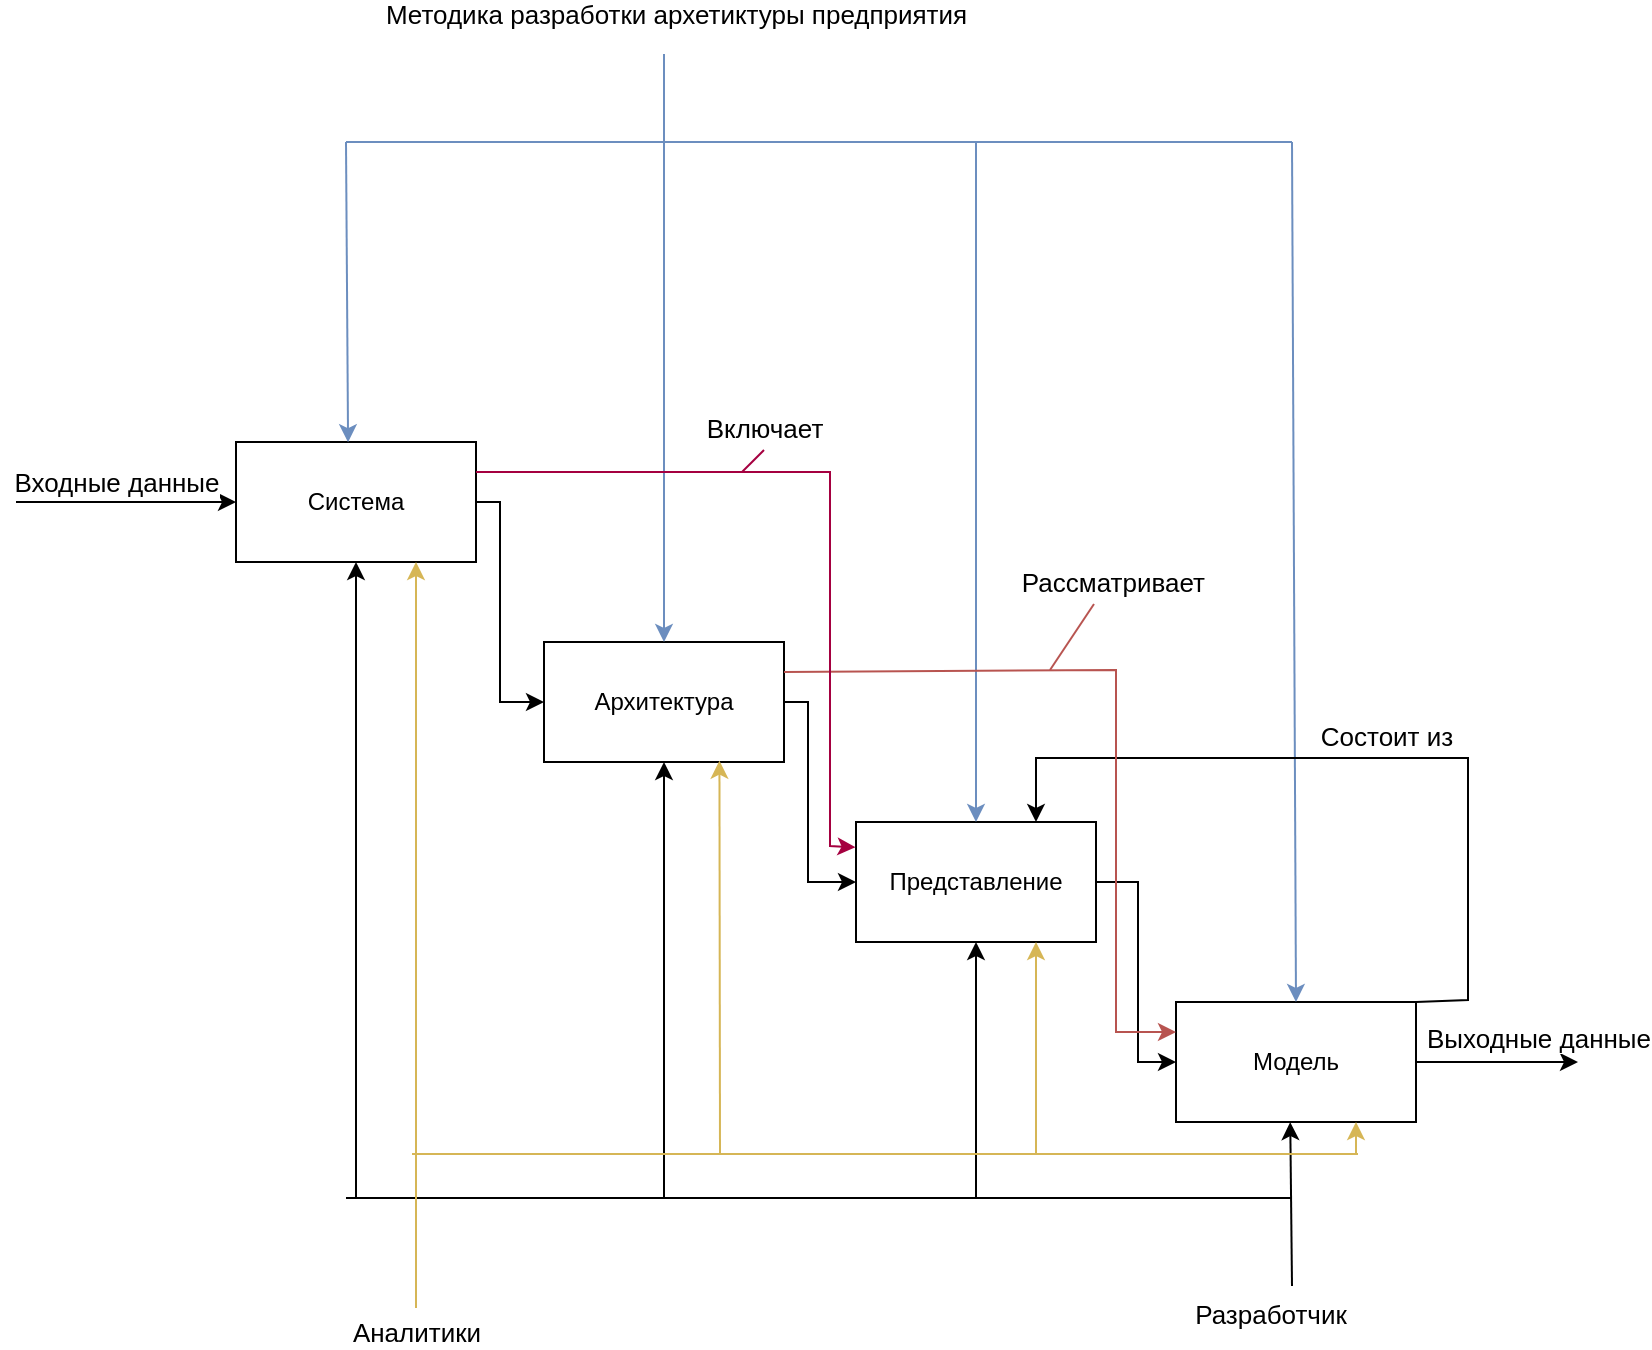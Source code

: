 <mxfile version="18.0.5" type="github">
  <diagram id="Hsp90w55KEwtDs6xehhl" name="Page-1">
    <mxGraphModel dx="1725" dy="2085" grid="1" gridSize="11" guides="1" tooltips="1" connect="1" arrows="1" fold="1" page="1" pageScale="1" pageWidth="827" pageHeight="1169" math="0" shadow="0">
      <root>
        <mxCell id="0" />
        <mxCell id="1" parent="0" />
        <mxCell id="9k2GVWDWzXS0IUUMMCTX-1" value="Архитектура" style="rounded=0;whiteSpace=wrap;html=1;" vertex="1" parent="1">
          <mxGeometry x="264" y="250" width="120" height="60" as="geometry" />
        </mxCell>
        <mxCell id="9k2GVWDWzXS0IUUMMCTX-2" value="Система" style="rounded=0;whiteSpace=wrap;html=1;" vertex="1" parent="1">
          <mxGeometry x="110" y="150" width="120" height="60" as="geometry" />
        </mxCell>
        <mxCell id="9k2GVWDWzXS0IUUMMCTX-3" value="Модель" style="rounded=0;whiteSpace=wrap;html=1;" vertex="1" parent="1">
          <mxGeometry x="580" y="430" width="120" height="60" as="geometry" />
        </mxCell>
        <mxCell id="9k2GVWDWzXS0IUUMMCTX-4" value="Представление" style="rounded=0;whiteSpace=wrap;html=1;" vertex="1" parent="1">
          <mxGeometry x="420" y="340" width="120" height="60" as="geometry" />
        </mxCell>
        <mxCell id="9k2GVWDWzXS0IUUMMCTX-5" value="" style="endArrow=classic;html=1;rounded=0;entryX=0;entryY=0.5;entryDx=0;entryDy=0;" edge="1" parent="1" target="9k2GVWDWzXS0IUUMMCTX-2">
          <mxGeometry width="50" height="50" relative="1" as="geometry">
            <mxPoint y="180" as="sourcePoint" />
            <mxPoint x="440" y="240" as="targetPoint" />
          </mxGeometry>
        </mxCell>
        <mxCell id="9k2GVWDWzXS0IUUMMCTX-6" value="Входные данные" style="edgeLabel;html=1;align=center;verticalAlign=middle;resizable=0;points=[];fontSize=13;" vertex="1" connectable="0" parent="9k2GVWDWzXS0IUUMMCTX-5">
          <mxGeometry x="-0.309" y="-3" relative="1" as="geometry">
            <mxPoint x="12" y="-13" as="offset" />
          </mxGeometry>
        </mxCell>
        <mxCell id="9k2GVWDWzXS0IUUMMCTX-7" value="" style="endArrow=classic;html=1;rounded=0;fontSize=13;exitX=1;exitY=0.5;exitDx=0;exitDy=0;entryX=0;entryY=0.5;entryDx=0;entryDy=0;" edge="1" parent="1" source="9k2GVWDWzXS0IUUMMCTX-2" target="9k2GVWDWzXS0IUUMMCTX-1">
          <mxGeometry width="50" height="50" relative="1" as="geometry">
            <mxPoint x="396" y="336" as="sourcePoint" />
            <mxPoint x="446" y="286" as="targetPoint" />
            <Array as="points">
              <mxPoint x="242" y="180" />
              <mxPoint x="242" y="280" />
            </Array>
          </mxGeometry>
        </mxCell>
        <mxCell id="9k2GVWDWzXS0IUUMMCTX-8" value="" style="endArrow=classic;html=1;rounded=0;fontSize=13;entryX=0;entryY=0.5;entryDx=0;entryDy=0;exitX=1;exitY=0.5;exitDx=0;exitDy=0;" edge="1" parent="1" source="9k2GVWDWzXS0IUUMMCTX-1" target="9k2GVWDWzXS0IUUMMCTX-4">
          <mxGeometry width="50" height="50" relative="1" as="geometry">
            <mxPoint x="319" y="281" as="sourcePoint" />
            <mxPoint x="369" y="231" as="targetPoint" />
            <Array as="points">
              <mxPoint x="396" y="280" />
              <mxPoint x="396" y="370" />
            </Array>
          </mxGeometry>
        </mxCell>
        <mxCell id="9k2GVWDWzXS0IUUMMCTX-9" value="" style="endArrow=classic;html=1;rounded=0;fontSize=13;entryX=0;entryY=0.5;entryDx=0;entryDy=0;exitX=1;exitY=0.5;exitDx=0;exitDy=0;" edge="1" parent="1" source="9k2GVWDWzXS0IUUMMCTX-4" target="9k2GVWDWzXS0IUUMMCTX-3">
          <mxGeometry width="50" height="50" relative="1" as="geometry">
            <mxPoint x="319" y="303" as="sourcePoint" />
            <mxPoint x="369" y="253" as="targetPoint" />
            <Array as="points">
              <mxPoint x="561" y="370" />
              <mxPoint x="561" y="460" />
            </Array>
          </mxGeometry>
        </mxCell>
        <mxCell id="9k2GVWDWzXS0IUUMMCTX-12" value="" style="endArrow=classic;html=1;rounded=0;fontSize=13;entryX=0.467;entryY=0.002;entryDx=0;entryDy=0;entryPerimeter=0;fillColor=#dae8fc;strokeColor=#6c8ebf;" edge="1" parent="1" target="9k2GVWDWzXS0IUUMMCTX-2">
          <mxGeometry width="50" height="50" relative="1" as="geometry">
            <mxPoint x="165" as="sourcePoint" />
            <mxPoint x="369" y="253" as="targetPoint" />
          </mxGeometry>
        </mxCell>
        <mxCell id="9k2GVWDWzXS0IUUMMCTX-13" value="" style="endArrow=classic;html=1;rounded=0;fontSize=13;entryX=0.5;entryY=0;entryDx=0;entryDy=0;fillColor=#dae8fc;strokeColor=#6c8ebf;" edge="1" parent="1" target="9k2GVWDWzXS0IUUMMCTX-1">
          <mxGeometry width="50" height="50" relative="1" as="geometry">
            <mxPoint x="324" y="-44" as="sourcePoint" />
            <mxPoint x="314" y="231" as="targetPoint" />
          </mxGeometry>
        </mxCell>
        <mxCell id="9k2GVWDWzXS0IUUMMCTX-17" value="Методика разработки архетиктуры предприятия&#xa;" style="edgeLabel;align=center;verticalAlign=middle;resizable=0;points=[];fontSize=13;labelPosition=center;verticalLabelPosition=middle;horizontal=1;" vertex="1" connectable="0" parent="9k2GVWDWzXS0IUUMMCTX-13">
          <mxGeometry x="-0.885" y="2" relative="1" as="geometry">
            <mxPoint x="4" y="-30" as="offset" />
          </mxGeometry>
        </mxCell>
        <mxCell id="9k2GVWDWzXS0IUUMMCTX-14" value="" style="endArrow=classic;html=1;rounded=0;fontSize=13;entryX=0.5;entryY=0;entryDx=0;entryDy=0;fillColor=#dae8fc;strokeColor=#6c8ebf;" edge="1" parent="1" target="9k2GVWDWzXS0IUUMMCTX-4">
          <mxGeometry width="50" height="50" relative="1" as="geometry">
            <mxPoint x="480" as="sourcePoint" />
            <mxPoint x="314" y="143" as="targetPoint" />
          </mxGeometry>
        </mxCell>
        <mxCell id="9k2GVWDWzXS0IUUMMCTX-15" value="" style="endArrow=classic;html=1;rounded=0;fontSize=13;entryX=0.5;entryY=0;entryDx=0;entryDy=0;fillColor=#dae8fc;strokeColor=#6c8ebf;" edge="1" parent="1" target="9k2GVWDWzXS0IUUMMCTX-3">
          <mxGeometry width="50" height="50" relative="1" as="geometry">
            <mxPoint x="638" as="sourcePoint" />
            <mxPoint x="281" y="110" as="targetPoint" />
          </mxGeometry>
        </mxCell>
        <mxCell id="9k2GVWDWzXS0IUUMMCTX-16" value="" style="endArrow=none;html=1;rounded=0;fontSize=13;fillColor=#dae8fc;strokeColor=#6c8ebf;" edge="1" parent="1">
          <mxGeometry width="50" height="50" relative="1" as="geometry">
            <mxPoint x="165" as="sourcePoint" />
            <mxPoint x="638" as="targetPoint" />
          </mxGeometry>
        </mxCell>
        <mxCell id="9k2GVWDWzXS0IUUMMCTX-18" value="" style="endArrow=classic;html=1;rounded=0;fontSize=13;entryX=0.5;entryY=1;entryDx=0;entryDy=0;" edge="1" parent="1" target="9k2GVWDWzXS0IUUMMCTX-2">
          <mxGeometry width="50" height="50" relative="1" as="geometry">
            <mxPoint x="170" y="528" as="sourcePoint" />
            <mxPoint x="303" y="352" as="targetPoint" />
          </mxGeometry>
        </mxCell>
        <mxCell id="9k2GVWDWzXS0IUUMMCTX-19" value="" style="endArrow=classic;html=1;rounded=0;fontSize=13;entryX=0.5;entryY=1;entryDx=0;entryDy=0;" edge="1" parent="1" target="9k2GVWDWzXS0IUUMMCTX-1">
          <mxGeometry width="50" height="50" relative="1" as="geometry">
            <mxPoint x="324" y="528" as="sourcePoint" />
            <mxPoint x="303" y="352" as="targetPoint" />
          </mxGeometry>
        </mxCell>
        <mxCell id="9k2GVWDWzXS0IUUMMCTX-20" value="" style="endArrow=classic;html=1;rounded=0;fontSize=13;entryX=0.5;entryY=1;entryDx=0;entryDy=0;" edge="1" parent="1" target="9k2GVWDWzXS0IUUMMCTX-4">
          <mxGeometry width="50" height="50" relative="1" as="geometry">
            <mxPoint x="480" y="528" as="sourcePoint" />
            <mxPoint x="303" y="352" as="targetPoint" />
          </mxGeometry>
        </mxCell>
        <mxCell id="9k2GVWDWzXS0IUUMMCTX-21" value="" style="endArrow=classic;html=1;rounded=0;fontSize=13;entryX=0.476;entryY=1.001;entryDx=0;entryDy=0;entryPerimeter=0;" edge="1" parent="1" target="9k2GVWDWzXS0IUUMMCTX-3">
          <mxGeometry width="50" height="50" relative="1" as="geometry">
            <mxPoint x="638" y="572" as="sourcePoint" />
            <mxPoint x="638" y="495" as="targetPoint" />
          </mxGeometry>
        </mxCell>
        <mxCell id="9k2GVWDWzXS0IUUMMCTX-23" value="Разработчик" style="edgeLabel;html=1;align=center;verticalAlign=middle;resizable=0;points=[];fontSize=13;" vertex="1" connectable="0" parent="9k2GVWDWzXS0IUUMMCTX-21">
          <mxGeometry x="-0.463" relative="1" as="geometry">
            <mxPoint x="-11" y="36" as="offset" />
          </mxGeometry>
        </mxCell>
        <mxCell id="9k2GVWDWzXS0IUUMMCTX-22" value="" style="endArrow=none;html=1;rounded=0;fontSize=13;" edge="1" parent="1">
          <mxGeometry width="50" height="50" relative="1" as="geometry">
            <mxPoint x="165" y="528" as="sourcePoint" />
            <mxPoint x="638" y="528" as="targetPoint" />
          </mxGeometry>
        </mxCell>
        <mxCell id="9k2GVWDWzXS0IUUMMCTX-24" value="" style="endArrow=classic;html=1;rounded=0;fontSize=13;entryX=0.75;entryY=1;entryDx=0;entryDy=0;fillColor=#fff2cc;strokeColor=#d6b656;" edge="1" parent="1" target="9k2GVWDWzXS0IUUMMCTX-2">
          <mxGeometry width="50" height="50" relative="1" as="geometry">
            <mxPoint x="200" y="583" as="sourcePoint" />
            <mxPoint x="358" y="330" as="targetPoint" />
          </mxGeometry>
        </mxCell>
        <mxCell id="9k2GVWDWzXS0IUUMMCTX-29" value="Аналитики" style="edgeLabel;html=1;align=center;verticalAlign=middle;resizable=0;points=[];fontSize=13;" vertex="1" connectable="0" parent="9k2GVWDWzXS0IUUMMCTX-24">
          <mxGeometry x="-0.873" relative="1" as="geometry">
            <mxPoint y="35" as="offset" />
          </mxGeometry>
        </mxCell>
        <mxCell id="9k2GVWDWzXS0IUUMMCTX-25" value="" style="endArrow=classic;html=1;rounded=0;fontSize=13;entryX=0.731;entryY=0.989;entryDx=0;entryDy=0;entryPerimeter=0;fillColor=#fff2cc;strokeColor=#d6b656;" edge="1" parent="1" target="9k2GVWDWzXS0IUUMMCTX-1">
          <mxGeometry width="50" height="50" relative="1" as="geometry">
            <mxPoint x="352" y="506" as="sourcePoint" />
            <mxPoint x="358" y="330" as="targetPoint" />
          </mxGeometry>
        </mxCell>
        <mxCell id="9k2GVWDWzXS0IUUMMCTX-26" value="" style="endArrow=classic;html=1;rounded=0;fontSize=13;entryX=0.75;entryY=1;entryDx=0;entryDy=0;fillColor=#fff2cc;strokeColor=#d6b656;" edge="1" parent="1" target="9k2GVWDWzXS0IUUMMCTX-4">
          <mxGeometry width="50" height="50" relative="1" as="geometry">
            <mxPoint x="510" y="506" as="sourcePoint" />
            <mxPoint x="336" y="385" as="targetPoint" />
          </mxGeometry>
        </mxCell>
        <mxCell id="9k2GVWDWzXS0IUUMMCTX-27" value="" style="endArrow=classic;html=1;rounded=0;fontSize=13;entryX=0.75;entryY=1;entryDx=0;entryDy=0;fillColor=#fff2cc;strokeColor=#d6b656;" edge="1" parent="1" target="9k2GVWDWzXS0IUUMMCTX-3">
          <mxGeometry width="50" height="50" relative="1" as="geometry">
            <mxPoint x="670" y="506" as="sourcePoint" />
            <mxPoint x="336" y="385" as="targetPoint" />
          </mxGeometry>
        </mxCell>
        <mxCell id="9k2GVWDWzXS0IUUMMCTX-28" value="" style="endArrow=none;html=1;rounded=0;fontSize=13;fillColor=#fff2cc;strokeColor=#d6b656;" edge="1" parent="1">
          <mxGeometry width="50" height="50" relative="1" as="geometry">
            <mxPoint x="671" y="506" as="sourcePoint" />
            <mxPoint x="198" y="506" as="targetPoint" />
          </mxGeometry>
        </mxCell>
        <mxCell id="9k2GVWDWzXS0IUUMMCTX-30" value="" style="endArrow=classic;html=1;rounded=0;fontSize=13;exitX=1;exitY=0.5;exitDx=0;exitDy=0;" edge="1" parent="1" source="9k2GVWDWzXS0IUUMMCTX-3">
          <mxGeometry width="50" height="50" relative="1" as="geometry">
            <mxPoint x="286" y="435" as="sourcePoint" />
            <mxPoint x="781" y="460" as="targetPoint" />
          </mxGeometry>
        </mxCell>
        <mxCell id="9k2GVWDWzXS0IUUMMCTX-31" value="Выходные данные" style="edgeLabel;html=1;align=center;verticalAlign=middle;resizable=0;points=[];fontSize=13;" vertex="1" connectable="0" parent="9k2GVWDWzXS0IUUMMCTX-30">
          <mxGeometry x="0.317" y="3" relative="1" as="geometry">
            <mxPoint x="7" y="-9" as="offset" />
          </mxGeometry>
        </mxCell>
        <mxCell id="9k2GVWDWzXS0IUUMMCTX-32" value="" style="endArrow=classic;html=1;rounded=0;fontSize=13;exitX=1;exitY=0;exitDx=0;exitDy=0;entryX=0.75;entryY=0;entryDx=0;entryDy=0;" edge="1" parent="1" source="9k2GVWDWzXS0IUUMMCTX-3" target="9k2GVWDWzXS0IUUMMCTX-4">
          <mxGeometry width="50" height="50" relative="1" as="geometry">
            <mxPoint x="297" y="336" as="sourcePoint" />
            <mxPoint x="347" y="286" as="targetPoint" />
            <Array as="points">
              <mxPoint x="726" y="429" />
              <mxPoint x="726" y="308" />
              <mxPoint x="510" y="308" />
            </Array>
          </mxGeometry>
        </mxCell>
        <mxCell id="9k2GVWDWzXS0IUUMMCTX-33" value="Состоит из" style="edgeLabel;html=1;align=center;verticalAlign=middle;resizable=0;points=[];fontSize=13;" vertex="1" connectable="0" parent="9k2GVWDWzXS0IUUMMCTX-32">
          <mxGeometry x="-0.048" y="1" relative="1" as="geometry">
            <mxPoint y="-12" as="offset" />
          </mxGeometry>
        </mxCell>
        <mxCell id="9k2GVWDWzXS0IUUMMCTX-34" value="" style="endArrow=classic;html=1;rounded=0;fontSize=13;exitX=1;exitY=0.25;exitDx=0;exitDy=0;entryX=0;entryY=0.25;entryDx=0;entryDy=0;fillColor=#f8cecc;strokeColor=#b85450;" edge="1" parent="1" source="9k2GVWDWzXS0IUUMMCTX-1" target="9k2GVWDWzXS0IUUMMCTX-3">
          <mxGeometry width="50" height="50" relative="1" as="geometry">
            <mxPoint x="407" y="380" as="sourcePoint" />
            <mxPoint x="457" y="330" as="targetPoint" />
            <Array as="points">
              <mxPoint x="550" y="264" />
              <mxPoint x="550" y="445" />
            </Array>
          </mxGeometry>
        </mxCell>
        <mxCell id="9k2GVWDWzXS0IUUMMCTX-35" value="Рассматривает&amp;nbsp;" style="edgeLabel;html=1;align=center;verticalAlign=middle;resizable=0;points=[];fontSize=13;" vertex="1" connectable="0" parent="9k2GVWDWzXS0IUUMMCTX-34">
          <mxGeometry x="-0.268" relative="1" as="geometry">
            <mxPoint x="28" y="-44" as="offset" />
          </mxGeometry>
        </mxCell>
        <mxCell id="9k2GVWDWzXS0IUUMMCTX-36" value="" style="endArrow=none;html=1;rounded=0;fontSize=13;fillColor=#f8cecc;strokeColor=#b85450;" edge="1" parent="1">
          <mxGeometry width="50" height="50" relative="1" as="geometry">
            <mxPoint x="517" y="264" as="sourcePoint" />
            <mxPoint x="539" y="231" as="targetPoint" />
          </mxGeometry>
        </mxCell>
        <mxCell id="9k2GVWDWzXS0IUUMMCTX-37" value="" style="endArrow=classic;html=1;rounded=0;fontSize=13;exitX=1;exitY=0.25;exitDx=0;exitDy=0;entryX=-0.002;entryY=0.211;entryDx=0;entryDy=0;entryPerimeter=0;fillColor=#d80073;strokeColor=#A50040;" edge="1" parent="1" source="9k2GVWDWzXS0IUUMMCTX-2" target="9k2GVWDWzXS0IUUMMCTX-4">
          <mxGeometry width="50" height="50" relative="1" as="geometry">
            <mxPoint x="407" y="270" as="sourcePoint" />
            <mxPoint x="457" y="220" as="targetPoint" />
            <Array as="points">
              <mxPoint x="407" y="165" />
              <mxPoint x="407" y="352" />
            </Array>
          </mxGeometry>
        </mxCell>
        <mxCell id="9k2GVWDWzXS0IUUMMCTX-38" value="Включает&lt;br&gt;" style="edgeLabel;html=1;align=center;verticalAlign=middle;resizable=0;points=[];fontSize=13;" vertex="1" connectable="0" parent="9k2GVWDWzXS0IUUMMCTX-37">
          <mxGeometry x="-0.316" relative="1" as="geometry">
            <mxPoint x="15" y="-22" as="offset" />
          </mxGeometry>
        </mxCell>
        <mxCell id="9k2GVWDWzXS0IUUMMCTX-39" value="" style="endArrow=none;html=1;rounded=0;fontSize=13;fillColor=#d80073;strokeColor=#A50040;" edge="1" parent="1">
          <mxGeometry width="50" height="50" relative="1" as="geometry">
            <mxPoint x="363" y="165" as="sourcePoint" />
            <mxPoint x="374" y="154" as="targetPoint" />
          </mxGeometry>
        </mxCell>
      </root>
    </mxGraphModel>
  </diagram>
</mxfile>
